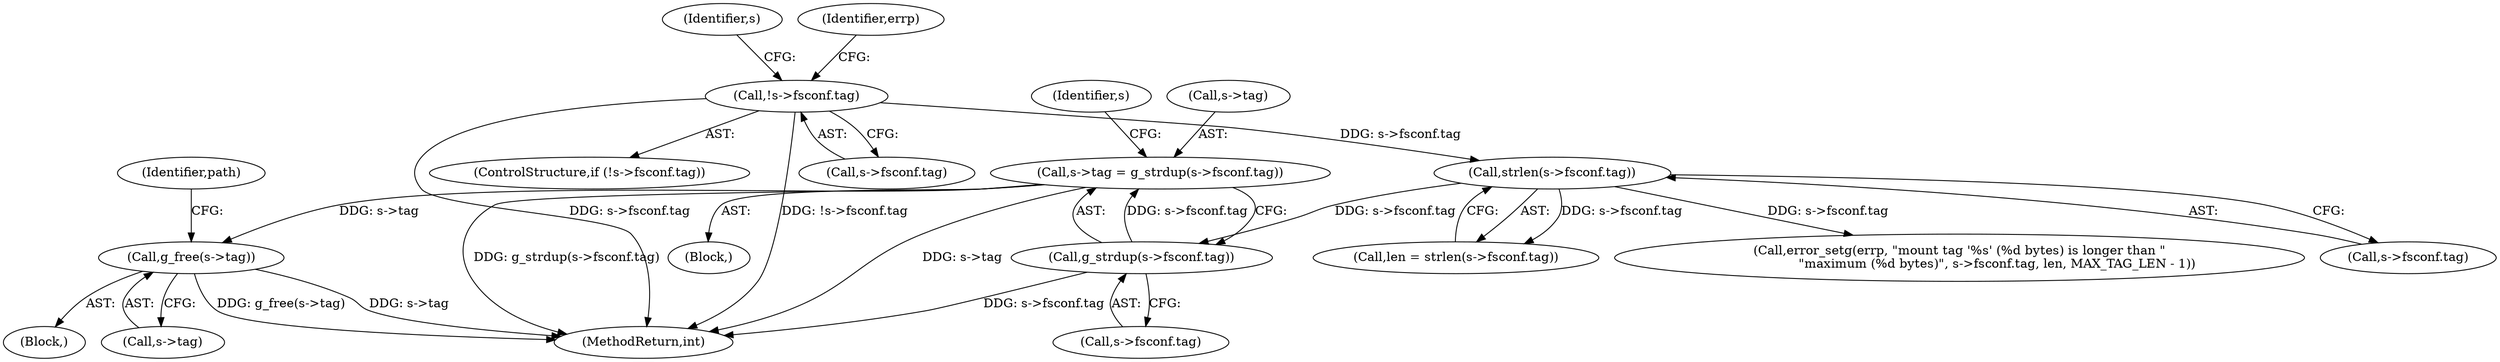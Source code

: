 digraph "0_qemu_4774718e5c194026ba5ee7a28d9be49be3080e42@pointer" {
"1000406" [label="(Call,g_free(s->tag))"];
"1000280" [label="(Call,s->tag = g_strdup(s->fsconf.tag))"];
"1000284" [label="(Call,g_strdup(s->fsconf.tag))"];
"1000254" [label="(Call,strlen(s->fsconf.tag))"];
"1000208" [label="(Call,!s->fsconf.tag)"];
"1000255" [label="(Call,s->fsconf.tag)"];
"1000284" [label="(Call,g_strdup(s->fsconf.tag))"];
"1000254" [label="(Call,strlen(s->fsconf.tag))"];
"1000412" [label="(Identifier,path)"];
"1000407" [label="(Call,s->tag)"];
"1000252" [label="(Call,len = strlen(s->fsconf.tag))"];
"1000209" [label="(Call,s->fsconf.tag)"];
"1000227" [label="(Identifier,s)"];
"1000415" [label="(MethodReturn,int)"];
"1000406" [label="(Call,g_free(s->tag))"];
"1000293" [label="(Identifier,s)"];
"1000216" [label="(Identifier,errp)"];
"1000280" [label="(Call,s->tag = g_strdup(s->fsconf.tag))"];
"1000281" [label="(Call,s->tag)"];
"1000285" [label="(Call,s->fsconf.tag)"];
"1000267" [label="(Call,error_setg(errp, \"mount tag '%s' (%d bytes) is longer than \"\n                   \"maximum (%d bytes)\", s->fsconf.tag, len, MAX_TAG_LEN - 1))"];
"1000207" [label="(ControlStructure,if (!s->fsconf.tag))"];
"1000208" [label="(Call,!s->fsconf.tag)"];
"1000399" [label="(Block,)"];
"1000107" [label="(Block,)"];
"1000406" -> "1000399"  [label="AST: "];
"1000406" -> "1000407"  [label="CFG: "];
"1000407" -> "1000406"  [label="AST: "];
"1000412" -> "1000406"  [label="CFG: "];
"1000406" -> "1000415"  [label="DDG: s->tag"];
"1000406" -> "1000415"  [label="DDG: g_free(s->tag)"];
"1000280" -> "1000406"  [label="DDG: s->tag"];
"1000280" -> "1000107"  [label="AST: "];
"1000280" -> "1000284"  [label="CFG: "];
"1000281" -> "1000280"  [label="AST: "];
"1000284" -> "1000280"  [label="AST: "];
"1000293" -> "1000280"  [label="CFG: "];
"1000280" -> "1000415"  [label="DDG: g_strdup(s->fsconf.tag)"];
"1000280" -> "1000415"  [label="DDG: s->tag"];
"1000284" -> "1000280"  [label="DDG: s->fsconf.tag"];
"1000284" -> "1000285"  [label="CFG: "];
"1000285" -> "1000284"  [label="AST: "];
"1000284" -> "1000415"  [label="DDG: s->fsconf.tag"];
"1000254" -> "1000284"  [label="DDG: s->fsconf.tag"];
"1000254" -> "1000252"  [label="AST: "];
"1000254" -> "1000255"  [label="CFG: "];
"1000255" -> "1000254"  [label="AST: "];
"1000252" -> "1000254"  [label="CFG: "];
"1000254" -> "1000252"  [label="DDG: s->fsconf.tag"];
"1000208" -> "1000254"  [label="DDG: s->fsconf.tag"];
"1000254" -> "1000267"  [label="DDG: s->fsconf.tag"];
"1000208" -> "1000207"  [label="AST: "];
"1000208" -> "1000209"  [label="CFG: "];
"1000209" -> "1000208"  [label="AST: "];
"1000216" -> "1000208"  [label="CFG: "];
"1000227" -> "1000208"  [label="CFG: "];
"1000208" -> "1000415"  [label="DDG: s->fsconf.tag"];
"1000208" -> "1000415"  [label="DDG: !s->fsconf.tag"];
}
